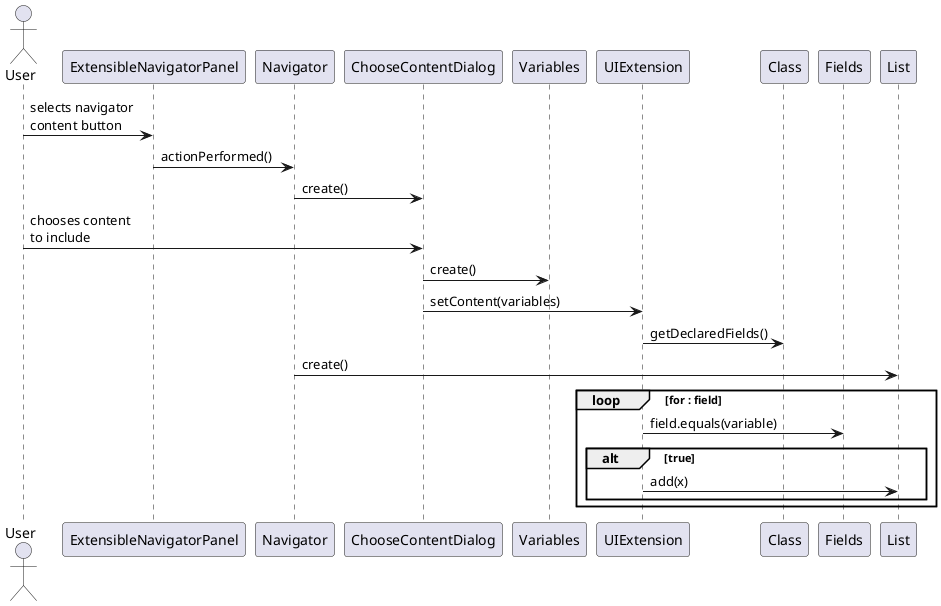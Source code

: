 @startuml extensible_navigator_design2.png


actor User
    participant ExtensibleNavigatorPanel as UI
    participant Navigator as nav
    participant ChooseContentDialog as DIALOG
    participant Variables as VARIABLES
    participant UIExtension  as ext
    participant Class as CLASS
    participant Fields as fields
    participant List as LIST
    User -> UI : selects navigator \ncontent button
    UI -> nav : actionPerformed()
    nav -> DIALOG : create()  
    User -> DIALOG : chooses content \nto include
    DIALOG->VARIABLES : create()
    DIALOG->ext : setContent(variables)
    ext->CLASS : getDeclaredFields()
    nav->LIST : create()

    loop for : field
        ext->fields : field.equals(variable)
        alt true
        ext->LIST : add(x)
        end    
    end
    

\
@enduml
